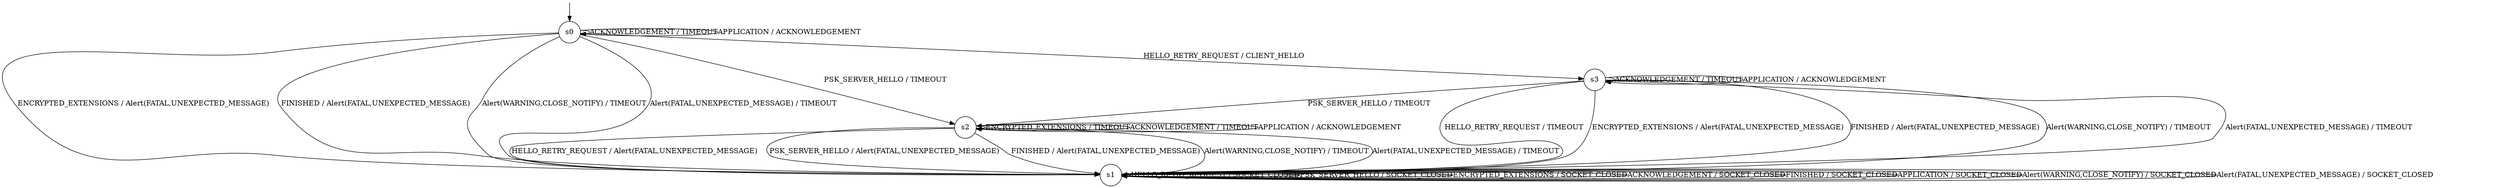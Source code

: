 digraph g {

	s0 [shape="circle" label="s0"];
	s1 [shape="circle" label="s1"];
	s2 [shape="circle" label="s2"];
	s3 [shape="circle" label="s3"];
	s0 -> s3 [label="HELLO_RETRY_REQUEST / CLIENT_HELLO"];
	s0 -> s2 [label="PSK_SERVER_HELLO / TIMEOUT"];
	s0 -> s1 [label="ENCRYPTED_EXTENSIONS / Alert(FATAL,UNEXPECTED_MESSAGE)"];
	s0 -> s0 [label="ACKNOWLEDGEMENT / TIMEOUT"];
	s0 -> s1 [label="FINISHED / Alert(FATAL,UNEXPECTED_MESSAGE)"];
	s0 -> s0 [label="APPLICATION / ACKNOWLEDGEMENT"];
	s0 -> s1 [label="Alert(WARNING,CLOSE_NOTIFY) / TIMEOUT"];
	s0 -> s1 [label="Alert(FATAL,UNEXPECTED_MESSAGE) / TIMEOUT"];
	s1 -> s1 [label="HELLO_RETRY_REQUEST / SOCKET_CLOSED"];
	s1 -> s1 [label="PSK_SERVER_HELLO / SOCKET_CLOSED"];
	s1 -> s1 [label="ENCRYPTED_EXTENSIONS / SOCKET_CLOSED"];
	s1 -> s1 [label="ACKNOWLEDGEMENT / SOCKET_CLOSED"];
	s1 -> s1 [label="FINISHED / SOCKET_CLOSED"];
	s1 -> s1 [label="APPLICATION / SOCKET_CLOSED"];
	s1 -> s1 [label="Alert(WARNING,CLOSE_NOTIFY) / SOCKET_CLOSED"];
	s1 -> s1 [label="Alert(FATAL,UNEXPECTED_MESSAGE) / SOCKET_CLOSED"];
	s2 -> s1 [label="HELLO_RETRY_REQUEST / Alert(FATAL,UNEXPECTED_MESSAGE)"];
	s2 -> s1 [label="PSK_SERVER_HELLO / Alert(FATAL,UNEXPECTED_MESSAGE)"];
	s2 -> s2 [label="ENCRYPTED_EXTENSIONS / TIMEOUT"];
	s2 -> s2 [label="ACKNOWLEDGEMENT / TIMEOUT"];
	s2 -> s1 [label="FINISHED / Alert(FATAL,UNEXPECTED_MESSAGE)"];
	s2 -> s2 [label="APPLICATION / ACKNOWLEDGEMENT"];
	s2 -> s1 [label="Alert(WARNING,CLOSE_NOTIFY) / TIMEOUT"];
	s2 -> s1 [label="Alert(FATAL,UNEXPECTED_MESSAGE) / TIMEOUT"];
	s3 -> s1 [label="HELLO_RETRY_REQUEST / TIMEOUT"];
	s3 -> s2 [label="PSK_SERVER_HELLO / TIMEOUT"];
	s3 -> s1 [label="ENCRYPTED_EXTENSIONS / Alert(FATAL,UNEXPECTED_MESSAGE)"];
	s3 -> s3 [label="ACKNOWLEDGEMENT / TIMEOUT"];
	s3 -> s1 [label="FINISHED / Alert(FATAL,UNEXPECTED_MESSAGE)"];
	s3 -> s3 [label="APPLICATION / ACKNOWLEDGEMENT"];
	s3 -> s1 [label="Alert(WARNING,CLOSE_NOTIFY) / TIMEOUT"];
	s3 -> s1 [label="Alert(FATAL,UNEXPECTED_MESSAGE) / TIMEOUT"];

__start0 [label="" shape="none" width="0" height="0"];
__start0 -> s0;

}

